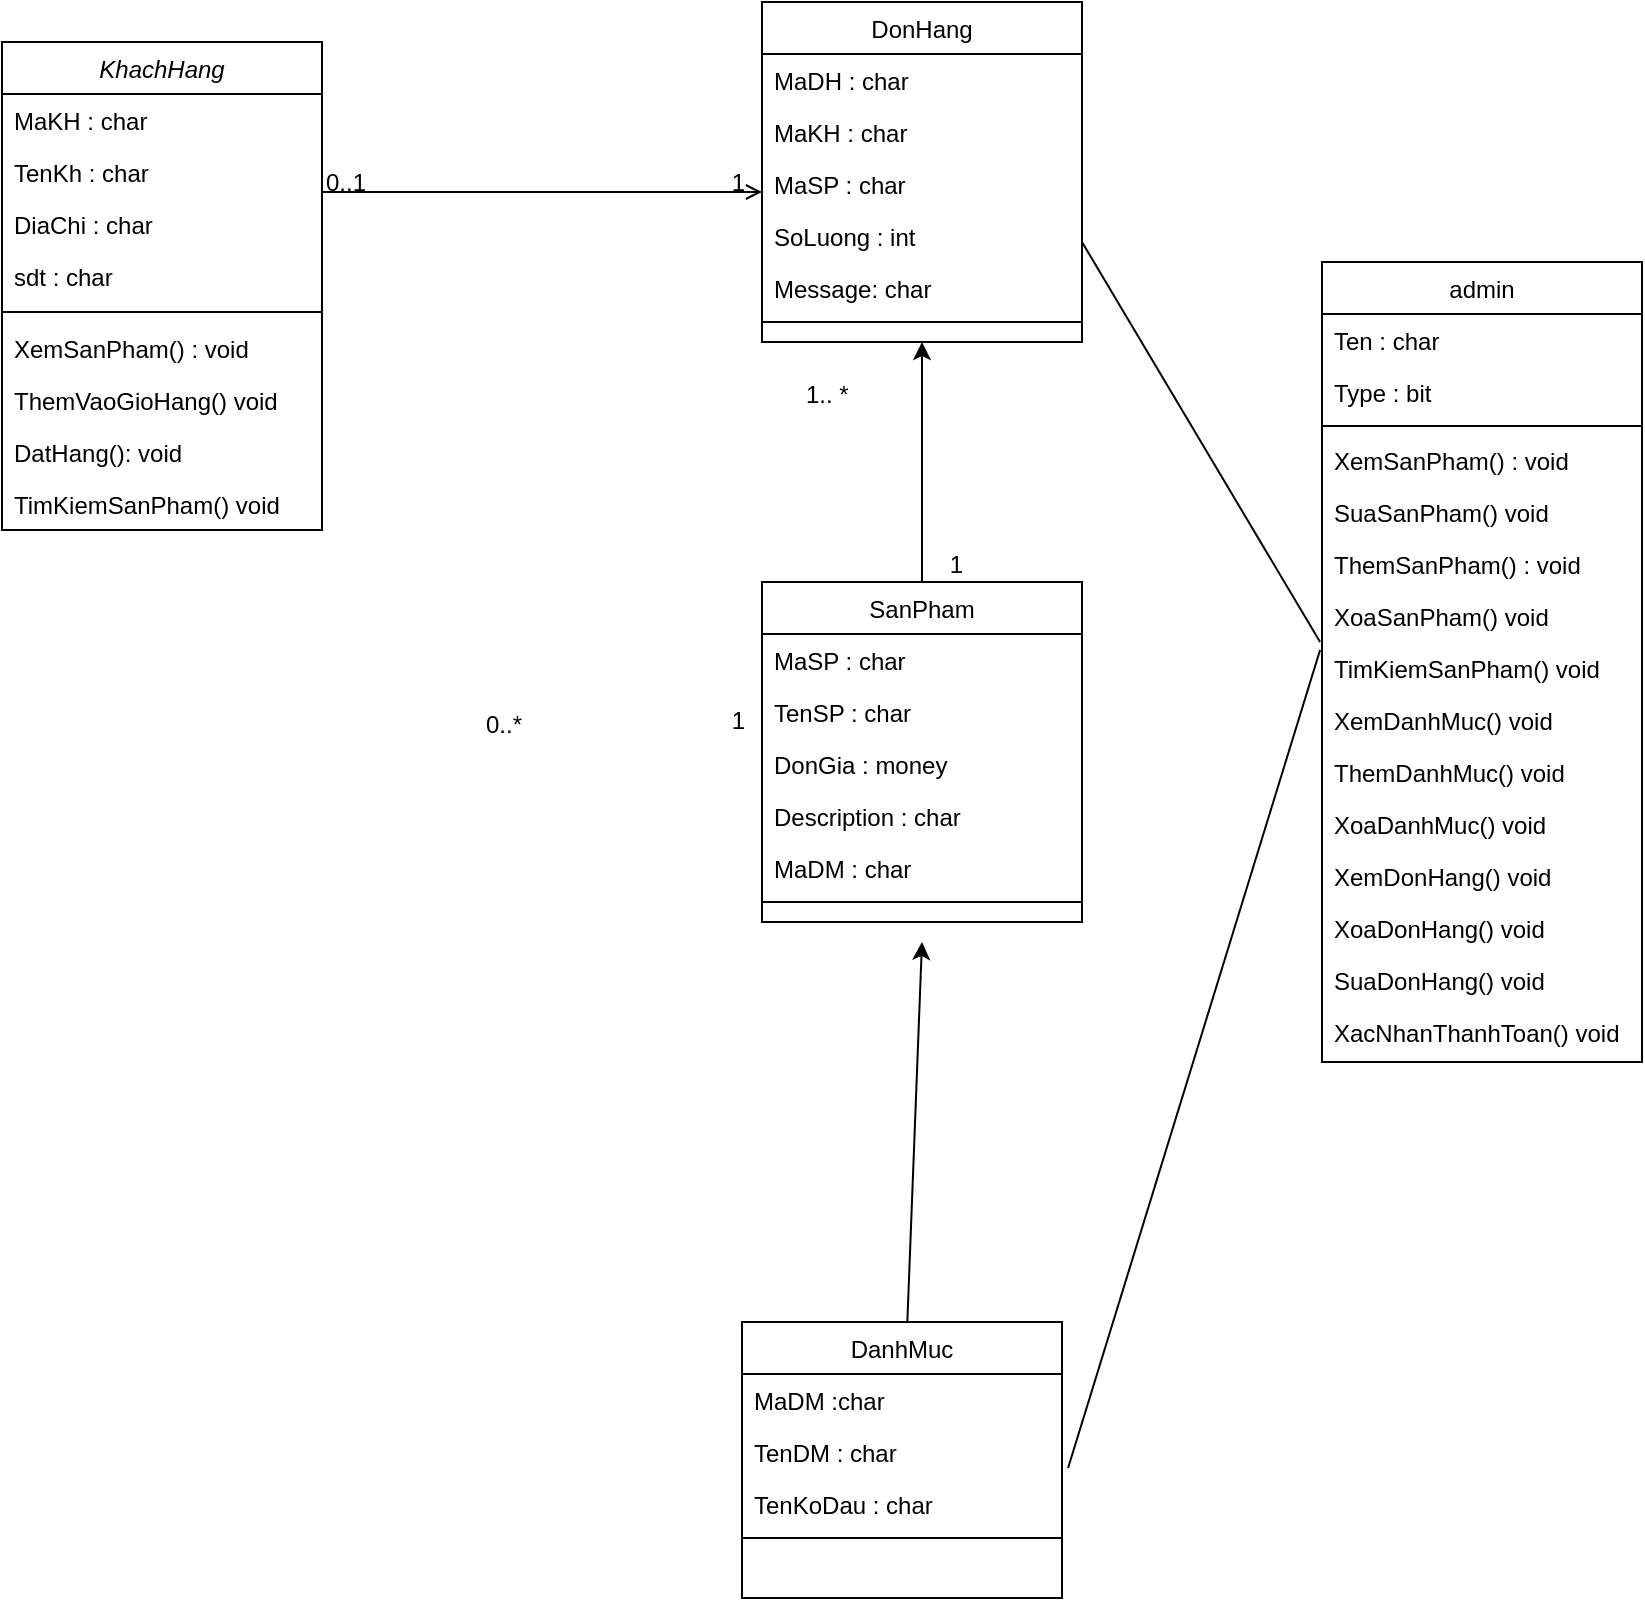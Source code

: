 <mxfile version="14.4.9" type="device"><diagram id="C5RBs43oDa-KdzZeNtuy" name="Page-1"><mxGraphModel dx="1673" dy="934" grid="1" gridSize="10" guides="1" tooltips="1" connect="1" arrows="1" fold="1" page="1" pageScale="1" pageWidth="827" pageHeight="1169" math="0" shadow="0"><root><mxCell id="WIyWlLk6GJQsqaUBKTNV-0"/><mxCell id="WIyWlLk6GJQsqaUBKTNV-1" parent="WIyWlLk6GJQsqaUBKTNV-0"/><mxCell id="zkfFHV4jXpPFQw0GAbJ--0" value="KhachHang" style="swimlane;fontStyle=2;align=center;verticalAlign=top;childLayout=stackLayout;horizontal=1;startSize=26;horizontalStack=0;resizeParent=1;resizeLast=0;collapsible=1;marginBottom=0;rounded=0;shadow=0;strokeWidth=1;" parent="WIyWlLk6GJQsqaUBKTNV-1" vertex="1"><mxGeometry x="140" y="110" width="160" height="244" as="geometry"><mxRectangle x="230" y="140" width="160" height="26" as="alternateBounds"/></mxGeometry></mxCell><mxCell id="zkfFHV4jXpPFQw0GAbJ--1" value="MaKH : char" style="text;align=left;verticalAlign=top;spacingLeft=4;spacingRight=4;overflow=hidden;rotatable=0;points=[[0,0.5],[1,0.5]];portConstraint=eastwest;" parent="zkfFHV4jXpPFQw0GAbJ--0" vertex="1"><mxGeometry y="26" width="160" height="26" as="geometry"/></mxCell><mxCell id="zkfFHV4jXpPFQw0GAbJ--2" value="TenKh : char" style="text;align=left;verticalAlign=top;spacingLeft=4;spacingRight=4;overflow=hidden;rotatable=0;points=[[0,0.5],[1,0.5]];portConstraint=eastwest;rounded=0;shadow=0;html=0;" parent="zkfFHV4jXpPFQw0GAbJ--0" vertex="1"><mxGeometry y="52" width="160" height="26" as="geometry"/></mxCell><mxCell id="zkfFHV4jXpPFQw0GAbJ--3" value="DiaChi : char" style="text;align=left;verticalAlign=top;spacingLeft=4;spacingRight=4;overflow=hidden;rotatable=0;points=[[0,0.5],[1,0.5]];portConstraint=eastwest;rounded=0;shadow=0;html=0;" parent="zkfFHV4jXpPFQw0GAbJ--0" vertex="1"><mxGeometry y="78" width="160" height="26" as="geometry"/></mxCell><mxCell id="3Ki_cMBjp-eknlI0bAEw-0" value="sdt : char" style="text;align=left;verticalAlign=top;spacingLeft=4;spacingRight=4;overflow=hidden;rotatable=0;points=[[0,0.5],[1,0.5]];portConstraint=eastwest;rounded=0;shadow=0;html=0;" vertex="1" parent="zkfFHV4jXpPFQw0GAbJ--0"><mxGeometry y="104" width="160" height="26" as="geometry"/></mxCell><mxCell id="zkfFHV4jXpPFQw0GAbJ--4" value="" style="line;html=1;strokeWidth=1;align=left;verticalAlign=middle;spacingTop=-1;spacingLeft=3;spacingRight=3;rotatable=0;labelPosition=right;points=[];portConstraint=eastwest;" parent="zkfFHV4jXpPFQw0GAbJ--0" vertex="1"><mxGeometry y="130" width="160" height="10" as="geometry"/></mxCell><mxCell id="zkfFHV4jXpPFQw0GAbJ--5" value="XemSanPham() : void " style="text;align=left;verticalAlign=top;spacingLeft=4;spacingRight=4;overflow=hidden;rotatable=0;points=[[0,0.5],[1,0.5]];portConstraint=eastwest;" parent="zkfFHV4jXpPFQw0GAbJ--0" vertex="1"><mxGeometry y="140" width="160" height="26" as="geometry"/></mxCell><mxCell id="3Ki_cMBjp-eknlI0bAEw-2" value="ThemVaoGioHang() void" style="text;align=left;verticalAlign=top;spacingLeft=4;spacingRight=4;overflow=hidden;rotatable=0;points=[[0,0.5],[1,0.5]];portConstraint=eastwest;" vertex="1" parent="zkfFHV4jXpPFQw0GAbJ--0"><mxGeometry y="166" width="160" height="26" as="geometry"/></mxCell><mxCell id="3Ki_cMBjp-eknlI0bAEw-11" value="DatHang(): void " style="text;align=left;verticalAlign=top;spacingLeft=4;spacingRight=4;overflow=hidden;rotatable=0;points=[[0,0.5],[1,0.5]];portConstraint=eastwest;" vertex="1" parent="zkfFHV4jXpPFQw0GAbJ--0"><mxGeometry y="192" width="160" height="26" as="geometry"/></mxCell><mxCell id="3Ki_cMBjp-eknlI0bAEw-47" value="TimKiemSanPham() void" style="text;align=left;verticalAlign=top;spacingLeft=4;spacingRight=4;overflow=hidden;rotatable=0;points=[[0,0.5],[1,0.5]];portConstraint=eastwest;" vertex="1" parent="zkfFHV4jXpPFQw0GAbJ--0"><mxGeometry y="218" width="160" height="26" as="geometry"/></mxCell><mxCell id="zkfFHV4jXpPFQw0GAbJ--6" value="DanhMuc" style="swimlane;fontStyle=0;align=center;verticalAlign=top;childLayout=stackLayout;horizontal=1;startSize=26;horizontalStack=0;resizeParent=1;resizeLast=0;collapsible=1;marginBottom=0;rounded=0;shadow=0;strokeWidth=1;" parent="WIyWlLk6GJQsqaUBKTNV-1" vertex="1"><mxGeometry x="510" y="750" width="160" height="138" as="geometry"><mxRectangle x="130" y="380" width="160" height="26" as="alternateBounds"/></mxGeometry></mxCell><mxCell id="zkfFHV4jXpPFQw0GAbJ--7" value="MaDM :char" style="text;align=left;verticalAlign=top;spacingLeft=4;spacingRight=4;overflow=hidden;rotatable=0;points=[[0,0.5],[1,0.5]];portConstraint=eastwest;" parent="zkfFHV4jXpPFQw0GAbJ--6" vertex="1"><mxGeometry y="26" width="160" height="26" as="geometry"/></mxCell><mxCell id="zkfFHV4jXpPFQw0GAbJ--8" value="TenDM : char&#10;" style="text;align=left;verticalAlign=top;spacingLeft=4;spacingRight=4;overflow=hidden;rotatable=0;points=[[0,0.5],[1,0.5]];portConstraint=eastwest;rounded=0;shadow=0;html=0;" parent="zkfFHV4jXpPFQw0GAbJ--6" vertex="1"><mxGeometry y="52" width="160" height="26" as="geometry"/></mxCell><mxCell id="3Ki_cMBjp-eknlI0bAEw-22" value="TenKoDau : char" style="text;align=left;verticalAlign=top;spacingLeft=4;spacingRight=4;overflow=hidden;rotatable=0;points=[[0,0.5],[1,0.5]];portConstraint=eastwest;rounded=0;shadow=0;html=0;" vertex="1" parent="zkfFHV4jXpPFQw0GAbJ--6"><mxGeometry y="78" width="160" height="26" as="geometry"/></mxCell><mxCell id="zkfFHV4jXpPFQw0GAbJ--9" value="" style="line;html=1;strokeWidth=1;align=left;verticalAlign=middle;spacingTop=-1;spacingLeft=3;spacingRight=3;rotatable=0;labelPosition=right;points=[];portConstraint=eastwest;" parent="zkfFHV4jXpPFQw0GAbJ--6" vertex="1"><mxGeometry y="104" width="160" height="8" as="geometry"/></mxCell><mxCell id="zkfFHV4jXpPFQw0GAbJ--17" value="DonHang" style="swimlane;fontStyle=0;align=center;verticalAlign=top;childLayout=stackLayout;horizontal=1;startSize=26;horizontalStack=0;resizeParent=1;resizeLast=0;collapsible=1;marginBottom=0;rounded=0;shadow=0;strokeWidth=1;" parent="WIyWlLk6GJQsqaUBKTNV-1" vertex="1"><mxGeometry x="520" y="90" width="160" height="170" as="geometry"><mxRectangle x="550" y="140" width="160" height="26" as="alternateBounds"/></mxGeometry></mxCell><mxCell id="zkfFHV4jXpPFQw0GAbJ--18" value="MaDH : char" style="text;align=left;verticalAlign=top;spacingLeft=4;spacingRight=4;overflow=hidden;rotatable=0;points=[[0,0.5],[1,0.5]];portConstraint=eastwest;" parent="zkfFHV4jXpPFQw0GAbJ--17" vertex="1"><mxGeometry y="26" width="160" height="26" as="geometry"/></mxCell><mxCell id="zkfFHV4jXpPFQw0GAbJ--19" value="MaKH : char" style="text;align=left;verticalAlign=top;spacingLeft=4;spacingRight=4;overflow=hidden;rotatable=0;points=[[0,0.5],[1,0.5]];portConstraint=eastwest;rounded=0;shadow=0;html=0;" parent="zkfFHV4jXpPFQw0GAbJ--17" vertex="1"><mxGeometry y="52" width="160" height="26" as="geometry"/></mxCell><mxCell id="zkfFHV4jXpPFQw0GAbJ--20" value="MaSP : char" style="text;align=left;verticalAlign=top;spacingLeft=4;spacingRight=4;overflow=hidden;rotatable=0;points=[[0,0.5],[1,0.5]];portConstraint=eastwest;rounded=0;shadow=0;html=0;" parent="zkfFHV4jXpPFQw0GAbJ--17" vertex="1"><mxGeometry y="78" width="160" height="26" as="geometry"/></mxCell><mxCell id="zkfFHV4jXpPFQw0GAbJ--21" value="SoLuong : int" style="text;align=left;verticalAlign=top;spacingLeft=4;spacingRight=4;overflow=hidden;rotatable=0;points=[[0,0.5],[1,0.5]];portConstraint=eastwest;rounded=0;shadow=0;html=0;" parent="zkfFHV4jXpPFQw0GAbJ--17" vertex="1"><mxGeometry y="104" width="160" height="26" as="geometry"/></mxCell><mxCell id="zkfFHV4jXpPFQw0GAbJ--22" value="Message: char" style="text;align=left;verticalAlign=top;spacingLeft=4;spacingRight=4;overflow=hidden;rotatable=0;points=[[0,0.5],[1,0.5]];portConstraint=eastwest;rounded=0;shadow=0;html=0;" parent="zkfFHV4jXpPFQw0GAbJ--17" vertex="1"><mxGeometry y="130" width="160" height="26" as="geometry"/></mxCell><mxCell id="zkfFHV4jXpPFQw0GAbJ--23" value="" style="line;html=1;strokeWidth=1;align=left;verticalAlign=middle;spacingTop=-1;spacingLeft=3;spacingRight=3;rotatable=0;labelPosition=right;points=[];portConstraint=eastwest;" parent="zkfFHV4jXpPFQw0GAbJ--17" vertex="1"><mxGeometry y="156" width="160" height="8" as="geometry"/></mxCell><mxCell id="zkfFHV4jXpPFQw0GAbJ--26" value="" style="endArrow=open;shadow=0;strokeWidth=1;rounded=0;endFill=1;edgeStyle=elbowEdgeStyle;elbow=vertical;" parent="WIyWlLk6GJQsqaUBKTNV-1" source="zkfFHV4jXpPFQw0GAbJ--0" target="zkfFHV4jXpPFQw0GAbJ--17" edge="1"><mxGeometry x="0.5" y="41" relative="1" as="geometry"><mxPoint x="380" y="192" as="sourcePoint"/><mxPoint x="540" y="192" as="targetPoint"/><mxPoint x="-40" y="32" as="offset"/></mxGeometry></mxCell><mxCell id="zkfFHV4jXpPFQw0GAbJ--27" value="0..1" style="resizable=0;align=left;verticalAlign=bottom;labelBackgroundColor=none;fontSize=12;" parent="zkfFHV4jXpPFQw0GAbJ--26" connectable="0" vertex="1"><mxGeometry x="-1" relative="1" as="geometry"><mxPoint y="4" as="offset"/></mxGeometry></mxCell><mxCell id="zkfFHV4jXpPFQw0GAbJ--28" value="1" style="resizable=0;align=right;verticalAlign=bottom;labelBackgroundColor=none;fontSize=12;" parent="zkfFHV4jXpPFQw0GAbJ--26" connectable="0" vertex="1"><mxGeometry x="1" relative="1" as="geometry"><mxPoint x="-7" y="4" as="offset"/></mxGeometry></mxCell><mxCell id="3Ki_cMBjp-eknlI0bAEw-20" value="1.. *" style="resizable=0;align=left;verticalAlign=bottom;labelBackgroundColor=none;fontSize=12;" connectable="0" vertex="1" parent="zkfFHV4jXpPFQw0GAbJ--26"><mxGeometry x="-1" relative="1" as="geometry"><mxPoint x="240" y="110" as="offset"/></mxGeometry></mxCell><mxCell id="3Ki_cMBjp-eknlI0bAEw-21" value="1" style="resizable=0;align=right;verticalAlign=bottom;labelBackgroundColor=none;fontSize=12;" connectable="0" vertex="1" parent="zkfFHV4jXpPFQw0GAbJ--26"><mxGeometry x="1" relative="1" as="geometry"><mxPoint x="102" y="195" as="offset"/></mxGeometry></mxCell><mxCell id="3Ki_cMBjp-eknlI0bAEw-12" value="SanPham" style="swimlane;fontStyle=0;align=center;verticalAlign=top;childLayout=stackLayout;horizontal=1;startSize=26;horizontalStack=0;resizeParent=1;resizeLast=0;collapsible=1;marginBottom=0;rounded=0;shadow=0;strokeWidth=1;" vertex="1" parent="WIyWlLk6GJQsqaUBKTNV-1"><mxGeometry x="520" y="380" width="160" height="170" as="geometry"><mxRectangle x="550" y="140" width="160" height="26" as="alternateBounds"/></mxGeometry></mxCell><mxCell id="3Ki_cMBjp-eknlI0bAEw-13" value="MaSP : char" style="text;align=left;verticalAlign=top;spacingLeft=4;spacingRight=4;overflow=hidden;rotatable=0;points=[[0,0.5],[1,0.5]];portConstraint=eastwest;" vertex="1" parent="3Ki_cMBjp-eknlI0bAEw-12"><mxGeometry y="26" width="160" height="26" as="geometry"/></mxCell><mxCell id="3Ki_cMBjp-eknlI0bAEw-14" value="TenSP : char" style="text;align=left;verticalAlign=top;spacingLeft=4;spacingRight=4;overflow=hidden;rotatable=0;points=[[0,0.5],[1,0.5]];portConstraint=eastwest;rounded=0;shadow=0;html=0;" vertex="1" parent="3Ki_cMBjp-eknlI0bAEw-12"><mxGeometry y="52" width="160" height="26" as="geometry"/></mxCell><mxCell id="3Ki_cMBjp-eknlI0bAEw-15" value="DonGia : money" style="text;align=left;verticalAlign=top;spacingLeft=4;spacingRight=4;overflow=hidden;rotatable=0;points=[[0,0.5],[1,0.5]];portConstraint=eastwest;rounded=0;shadow=0;html=0;" vertex="1" parent="3Ki_cMBjp-eknlI0bAEw-12"><mxGeometry y="78" width="160" height="26" as="geometry"/></mxCell><mxCell id="3Ki_cMBjp-eknlI0bAEw-16" value="Description : char" style="text;align=left;verticalAlign=top;spacingLeft=4;spacingRight=4;overflow=hidden;rotatable=0;points=[[0,0.5],[1,0.5]];portConstraint=eastwest;rounded=0;shadow=0;html=0;" vertex="1" parent="3Ki_cMBjp-eknlI0bAEw-12"><mxGeometry y="104" width="160" height="26" as="geometry"/></mxCell><mxCell id="3Ki_cMBjp-eknlI0bAEw-23" value="MaDM : char" style="text;align=left;verticalAlign=top;spacingLeft=4;spacingRight=4;overflow=hidden;rotatable=0;points=[[0,0.5],[1,0.5]];portConstraint=eastwest;rounded=0;shadow=0;html=0;" vertex="1" parent="3Ki_cMBjp-eknlI0bAEw-12"><mxGeometry y="130" width="160" height="26" as="geometry"/></mxCell><mxCell id="3Ki_cMBjp-eknlI0bAEw-18" value="" style="line;html=1;strokeWidth=1;align=left;verticalAlign=middle;spacingTop=-1;spacingLeft=3;spacingRight=3;rotatable=0;labelPosition=right;points=[];portConstraint=eastwest;" vertex="1" parent="3Ki_cMBjp-eknlI0bAEw-12"><mxGeometry y="156" width="160" height="8" as="geometry"/></mxCell><mxCell id="3Ki_cMBjp-eknlI0bAEw-19" value="" style="endArrow=classic;html=1;exitX=0.5;exitY=0;exitDx=0;exitDy=0;entryX=0.5;entryY=1;entryDx=0;entryDy=0;" edge="1" parent="WIyWlLk6GJQsqaUBKTNV-1" source="3Ki_cMBjp-eknlI0bAEw-12" target="zkfFHV4jXpPFQw0GAbJ--17"><mxGeometry width="50" height="50" relative="1" as="geometry"><mxPoint x="560" y="340" as="sourcePoint"/><mxPoint x="610" y="290" as="targetPoint"/></mxGeometry></mxCell><mxCell id="3Ki_cMBjp-eknlI0bAEw-24" value="" style="endArrow=classic;html=1;" edge="1" parent="WIyWlLk6GJQsqaUBKTNV-1" source="zkfFHV4jXpPFQw0GAbJ--6"><mxGeometry width="50" height="50" relative="1" as="geometry"><mxPoint x="360" y="490" as="sourcePoint"/><mxPoint x="600" y="560" as="targetPoint"/></mxGeometry></mxCell><mxCell id="3Ki_cMBjp-eknlI0bAEw-25" value="0..*" style="resizable=0;align=left;verticalAlign=bottom;labelBackgroundColor=none;fontSize=12;" connectable="0" vertex="1" parent="WIyWlLk6GJQsqaUBKTNV-1"><mxGeometry x="380" y="460" as="geometry"/></mxCell><mxCell id="3Ki_cMBjp-eknlI0bAEw-26" value="1" style="resizable=0;align=right;verticalAlign=bottom;labelBackgroundColor=none;fontSize=12;" connectable="0" vertex="1" parent="WIyWlLk6GJQsqaUBKTNV-1"><mxGeometry x="632" y="380" as="geometry"><mxPoint x="-119" y="78" as="offset"/></mxGeometry></mxCell><mxCell id="3Ki_cMBjp-eknlI0bAEw-27" value="admin" style="swimlane;fontStyle=0;align=center;verticalAlign=top;childLayout=stackLayout;horizontal=1;startSize=26;horizontalStack=0;resizeParent=1;resizeLast=0;collapsible=1;marginBottom=0;rounded=0;shadow=0;strokeWidth=1;" vertex="1" parent="WIyWlLk6GJQsqaUBKTNV-1"><mxGeometry x="800" y="220" width="160" height="400" as="geometry"><mxRectangle x="550" y="140" width="160" height="26" as="alternateBounds"/></mxGeometry></mxCell><mxCell id="3Ki_cMBjp-eknlI0bAEw-28" value="Ten : char" style="text;align=left;verticalAlign=top;spacingLeft=4;spacingRight=4;overflow=hidden;rotatable=0;points=[[0,0.5],[1,0.5]];portConstraint=eastwest;" vertex="1" parent="3Ki_cMBjp-eknlI0bAEw-27"><mxGeometry y="26" width="160" height="26" as="geometry"/></mxCell><mxCell id="3Ki_cMBjp-eknlI0bAEw-29" value="Type : bit" style="text;align=left;verticalAlign=top;spacingLeft=4;spacingRight=4;overflow=hidden;rotatable=0;points=[[0,0.5],[1,0.5]];portConstraint=eastwest;rounded=0;shadow=0;html=0;" vertex="1" parent="3Ki_cMBjp-eknlI0bAEw-27"><mxGeometry y="52" width="160" height="26" as="geometry"/></mxCell><mxCell id="3Ki_cMBjp-eknlI0bAEw-33" value="" style="line;html=1;strokeWidth=1;align=left;verticalAlign=middle;spacingTop=-1;spacingLeft=3;spacingRight=3;rotatable=0;labelPosition=right;points=[];portConstraint=eastwest;" vertex="1" parent="3Ki_cMBjp-eknlI0bAEw-27"><mxGeometry y="78" width="160" height="8" as="geometry"/></mxCell><mxCell id="3Ki_cMBjp-eknlI0bAEw-34" value="XemSanPham() : void " style="text;align=left;verticalAlign=top;spacingLeft=4;spacingRight=4;overflow=hidden;rotatable=0;points=[[0,0.5],[1,0.5]];portConstraint=eastwest;" vertex="1" parent="3Ki_cMBjp-eknlI0bAEw-27"><mxGeometry y="86" width="160" height="26" as="geometry"/></mxCell><mxCell id="3Ki_cMBjp-eknlI0bAEw-35" value="SuaSanPham() void" style="text;align=left;verticalAlign=top;spacingLeft=4;spacingRight=4;overflow=hidden;rotatable=0;points=[[0,0.5],[1,0.5]];portConstraint=eastwest;" vertex="1" parent="3Ki_cMBjp-eknlI0bAEw-27"><mxGeometry y="112" width="160" height="26" as="geometry"/></mxCell><mxCell id="3Ki_cMBjp-eknlI0bAEw-36" value="ThemSanPham() : void" style="text;align=left;verticalAlign=top;spacingLeft=4;spacingRight=4;overflow=hidden;rotatable=0;points=[[0,0.5],[1,0.5]];portConstraint=eastwest;" vertex="1" parent="3Ki_cMBjp-eknlI0bAEw-27"><mxGeometry y="138" width="160" height="26" as="geometry"/></mxCell><mxCell id="3Ki_cMBjp-eknlI0bAEw-37" value="XoaSanPham() void" style="text;align=left;verticalAlign=top;spacingLeft=4;spacingRight=4;overflow=hidden;rotatable=0;points=[[0,0.5],[1,0.5]];portConstraint=eastwest;" vertex="1" parent="3Ki_cMBjp-eknlI0bAEw-27"><mxGeometry y="164" width="160" height="26" as="geometry"/></mxCell><mxCell id="3Ki_cMBjp-eknlI0bAEw-46" value="TimKiemSanPham() void" style="text;align=left;verticalAlign=top;spacingLeft=4;spacingRight=4;overflow=hidden;rotatable=0;points=[[0,0.5],[1,0.5]];portConstraint=eastwest;" vertex="1" parent="3Ki_cMBjp-eknlI0bAEw-27"><mxGeometry y="190" width="160" height="26" as="geometry"/></mxCell><mxCell id="3Ki_cMBjp-eknlI0bAEw-48" value="XemDanhMuc() void" style="text;align=left;verticalAlign=top;spacingLeft=4;spacingRight=4;overflow=hidden;rotatable=0;points=[[0,0.5],[1,0.5]];portConstraint=eastwest;" vertex="1" parent="3Ki_cMBjp-eknlI0bAEw-27"><mxGeometry y="216" width="160" height="26" as="geometry"/></mxCell><mxCell id="3Ki_cMBjp-eknlI0bAEw-49" value="ThemDanhMuc() void" style="text;align=left;verticalAlign=top;spacingLeft=4;spacingRight=4;overflow=hidden;rotatable=0;points=[[0,0.5],[1,0.5]];portConstraint=eastwest;" vertex="1" parent="3Ki_cMBjp-eknlI0bAEw-27"><mxGeometry y="242" width="160" height="26" as="geometry"/></mxCell><mxCell id="3Ki_cMBjp-eknlI0bAEw-50" value="XoaDanhMuc() void " style="text;align=left;verticalAlign=top;spacingLeft=4;spacingRight=4;overflow=hidden;rotatable=0;points=[[0,0.5],[1,0.5]];portConstraint=eastwest;" vertex="1" parent="3Ki_cMBjp-eknlI0bAEw-27"><mxGeometry y="268" width="160" height="26" as="geometry"/></mxCell><mxCell id="3Ki_cMBjp-eknlI0bAEw-51" value="XemDonHang() void" style="text;align=left;verticalAlign=top;spacingLeft=4;spacingRight=4;overflow=hidden;rotatable=0;points=[[0,0.5],[1,0.5]];portConstraint=eastwest;" vertex="1" parent="3Ki_cMBjp-eknlI0bAEw-27"><mxGeometry y="294" width="160" height="26" as="geometry"/></mxCell><mxCell id="3Ki_cMBjp-eknlI0bAEw-52" value="XoaDonHang() void" style="text;align=left;verticalAlign=top;spacingLeft=4;spacingRight=4;overflow=hidden;rotatable=0;points=[[0,0.5],[1,0.5]];portConstraint=eastwest;" vertex="1" parent="3Ki_cMBjp-eknlI0bAEw-27"><mxGeometry y="320" width="160" height="26" as="geometry"/></mxCell><mxCell id="3Ki_cMBjp-eknlI0bAEw-53" value="SuaDonHang() void" style="text;align=left;verticalAlign=top;spacingLeft=4;spacingRight=4;overflow=hidden;rotatable=0;points=[[0,0.5],[1,0.5]];portConstraint=eastwest;" vertex="1" parent="3Ki_cMBjp-eknlI0bAEw-27"><mxGeometry y="346" width="160" height="26" as="geometry"/></mxCell><mxCell id="3Ki_cMBjp-eknlI0bAEw-54" value="XacNhanThanhToan() void" style="text;align=left;verticalAlign=top;spacingLeft=4;spacingRight=4;overflow=hidden;rotatable=0;points=[[0,0.5],[1,0.5]];portConstraint=eastwest;" vertex="1" parent="3Ki_cMBjp-eknlI0bAEw-27"><mxGeometry y="372" width="160" height="26" as="geometry"/></mxCell><mxCell id="3Ki_cMBjp-eknlI0bAEw-55" value="" style="endArrow=none;html=1;entryX=-0.006;entryY=0;entryDx=0;entryDy=0;entryPerimeter=0;" edge="1" parent="WIyWlLk6GJQsqaUBKTNV-1" target="3Ki_cMBjp-eknlI0bAEw-46"><mxGeometry width="50" height="50" relative="1" as="geometry"><mxPoint x="680" y="210" as="sourcePoint"/><mxPoint x="790" y="400" as="targetPoint"/></mxGeometry></mxCell><mxCell id="3Ki_cMBjp-eknlI0bAEw-56" value="" style="endArrow=none;html=1;entryX=-0.006;entryY=0.154;entryDx=0;entryDy=0;entryPerimeter=0;exitX=1.019;exitY=0.808;exitDx=0;exitDy=0;exitPerimeter=0;" edge="1" parent="WIyWlLk6GJQsqaUBKTNV-1" source="zkfFHV4jXpPFQw0GAbJ--8" target="3Ki_cMBjp-eknlI0bAEw-46"><mxGeometry width="50" height="50" relative="1" as="geometry"><mxPoint x="690" y="220" as="sourcePoint"/><mxPoint x="809.04" y="420" as="targetPoint"/></mxGeometry></mxCell></root></mxGraphModel></diagram></mxfile>